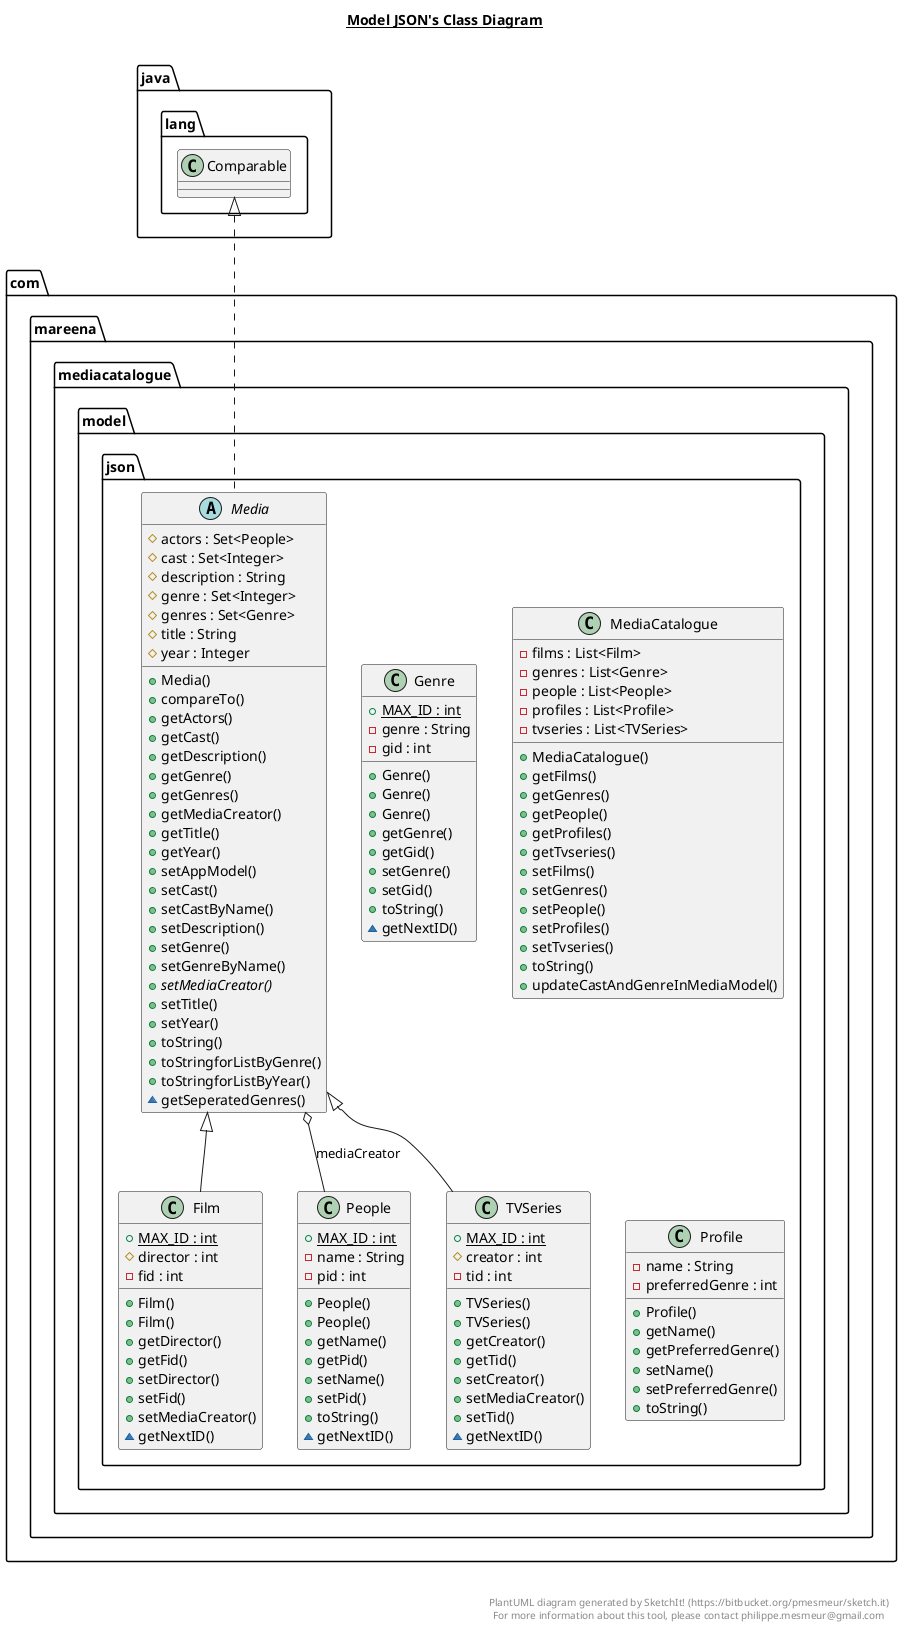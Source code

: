 @startuml

title __Model JSON's Class Diagram__\n
    namespace com.mareena.mediacatalogue {
      namespace model.json {
        class com.mareena.mediacatalogue.model.json.Film {
            {static} + MAX_ID : int
            # director : int
            - fid : int
            + Film()
            + Film()
            + getDirector()
            + getFid()
            + setDirector()
            + setFid()
            + setMediaCreator()
            ~ getNextID()
        }
      }
    }



    namespace com.mareena.mediacatalogue {
      namespace model.json {
        class com.mareena.mediacatalogue.model.json.Genre {
            {static} + MAX_ID : int
            - genre : String
            - gid : int
            + Genre()
            + Genre()
            + Genre()
            + getGenre()
            + getGid()
            + setGenre()
            + setGid()
            + toString()
            ~ getNextID()
        }
      }
    }

  

    namespace com.mareena.mediacatalogue {
      namespace model.json {
        abstract class com.mareena.mediacatalogue.model.json.Media {
            # actors : Set<People>
            # cast : Set<Integer>
            # description : String
            # genre : Set<Integer>
            # genres : Set<Genre>
            # title : String
            # year : Integer
            + Media()
            + compareTo()
            + getActors()
            + getCast()
            + getDescription()
            + getGenre()
            + getGenres()
            + getMediaCreator()
            + getTitle()
            + getYear()
            + setAppModel()
            + setCast()
            + setCastByName()
            + setDescription()
            + setGenre()
            + setGenreByName()
            {abstract} + setMediaCreator()
            + setTitle()
            + setYear()
            + toString()
            + toStringforListByGenre()
            + toStringforListByYear()
            ~ getSeperatedGenres()
        }
      }
    }


    namespace com.mareena.mediacatalogue {
      namespace model.json {
        class com.mareena.mediacatalogue.model.json.MediaCatalogue {
            - films : List<Film>
            - genres : List<Genre>
            - people : List<People>
            - profiles : List<Profile>
            - tvseries : List<TVSeries>
            + MediaCatalogue()
            + getFilms()
            + getGenres()
            + getPeople()
            + getProfiles()
            + getTvseries()
            + setFilms()
            + setGenres()
            + setPeople()
            + setProfiles()
            + setTvseries()
            + toString()
            + updateCastAndGenreInMediaModel()
        }
      }
    }

    namespace com.mareena.mediacatalogue {
      namespace model.json {
        class com.mareena.mediacatalogue.model.json.People {
            {static} + MAX_ID : int
            - name : String
            - pid : int
            + People()
            + People()
            + getName()
            + getPid()
            + setName()
            + setPid()
            + toString()
            ~ getNextID()
        }
      }
    }
  

    namespace com.mareena.mediacatalogue {
      namespace model.json {
        class com.mareena.mediacatalogue.model.json.Profile {
            - name : String
            - preferredGenre : int
            + Profile()
            + getName()
            + getPreferredGenre()
            + setName()
            + setPreferredGenre()
            + toString()
        }
      }
    }
  

    namespace com.mareena.mediacatalogue {
      namespace model.json {
        class com.mareena.mediacatalogue.model.json.TVSeries {
            {static} + MAX_ID : int
            # creator : int
            - tid : int
            + TVSeries()
            + TVSeries()
            + getCreator()
            + getTid()
            + setCreator()
            + setMediaCreator()
            + setTid()
            ~ getNextID()
        }
      }
    }
  

  com.mareena.mediacatalogue.model.json.Film -up-|> com.mareena.mediacatalogue.model.json.Media
  com.mareena.mediacatalogue.model.json.Media .up.|> java.lang.Comparable
  com.mareena.mediacatalogue.model.json.Media o-- com.mareena.mediacatalogue.model.json.People : mediaCreator
  com.mareena.mediacatalogue.model.json.TVSeries -up-|> com.mareena.mediacatalogue.model.json.Media


right footer


PlantUML diagram generated by SketchIt! (https://bitbucket.org/pmesmeur/sketch.it)
For more information about this tool, please contact philippe.mesmeur@gmail.com
endfooter

@enduml
